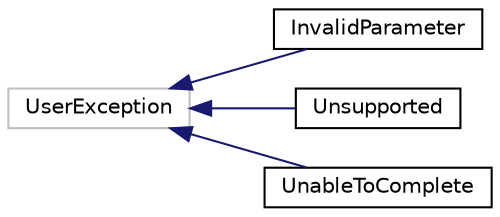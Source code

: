 digraph "Graphical Class Hierarchy"
{
 // INTERACTIVE_SVG=YES
  edge [fontname="Helvetica",fontsize="10",labelfontname="Helvetica",labelfontsize="10"];
  node [fontname="Helvetica",fontsize="10",shape=record];
  rankdir="LR";
  Node1 [label="UserException",height=0.2,width=0.4,color="grey75", fillcolor="white", style="filled"];
  Node1 -> Node2 [dir="back",color="midnightblue",fontsize="10",style="solid",fontname="Helvetica"];
  Node2 [label="InvalidParameter",height=0.2,width=0.4,color="black", fillcolor="white", style="filled",URL="$class_j_t_r_s_1_1_invalid_parameter.html"];
  Node1 -> Node3 [dir="back",color="midnightblue",fontsize="10",style="solid",fontname="Helvetica"];
  Node3 [label="Unsupported",height=0.2,width=0.4,color="black", fillcolor="white", style="filled",URL="$class_j_t_r_s_1_1_unsupported.html"];
  Node1 -> Node4 [dir="back",color="midnightblue",fontsize="10",style="solid",fontname="Helvetica"];
  Node4 [label="UnableToComplete",height=0.2,width=0.4,color="black", fillcolor="white", style="filled",URL="$class_packet_1_1_unable_to_complete.html"];
}
